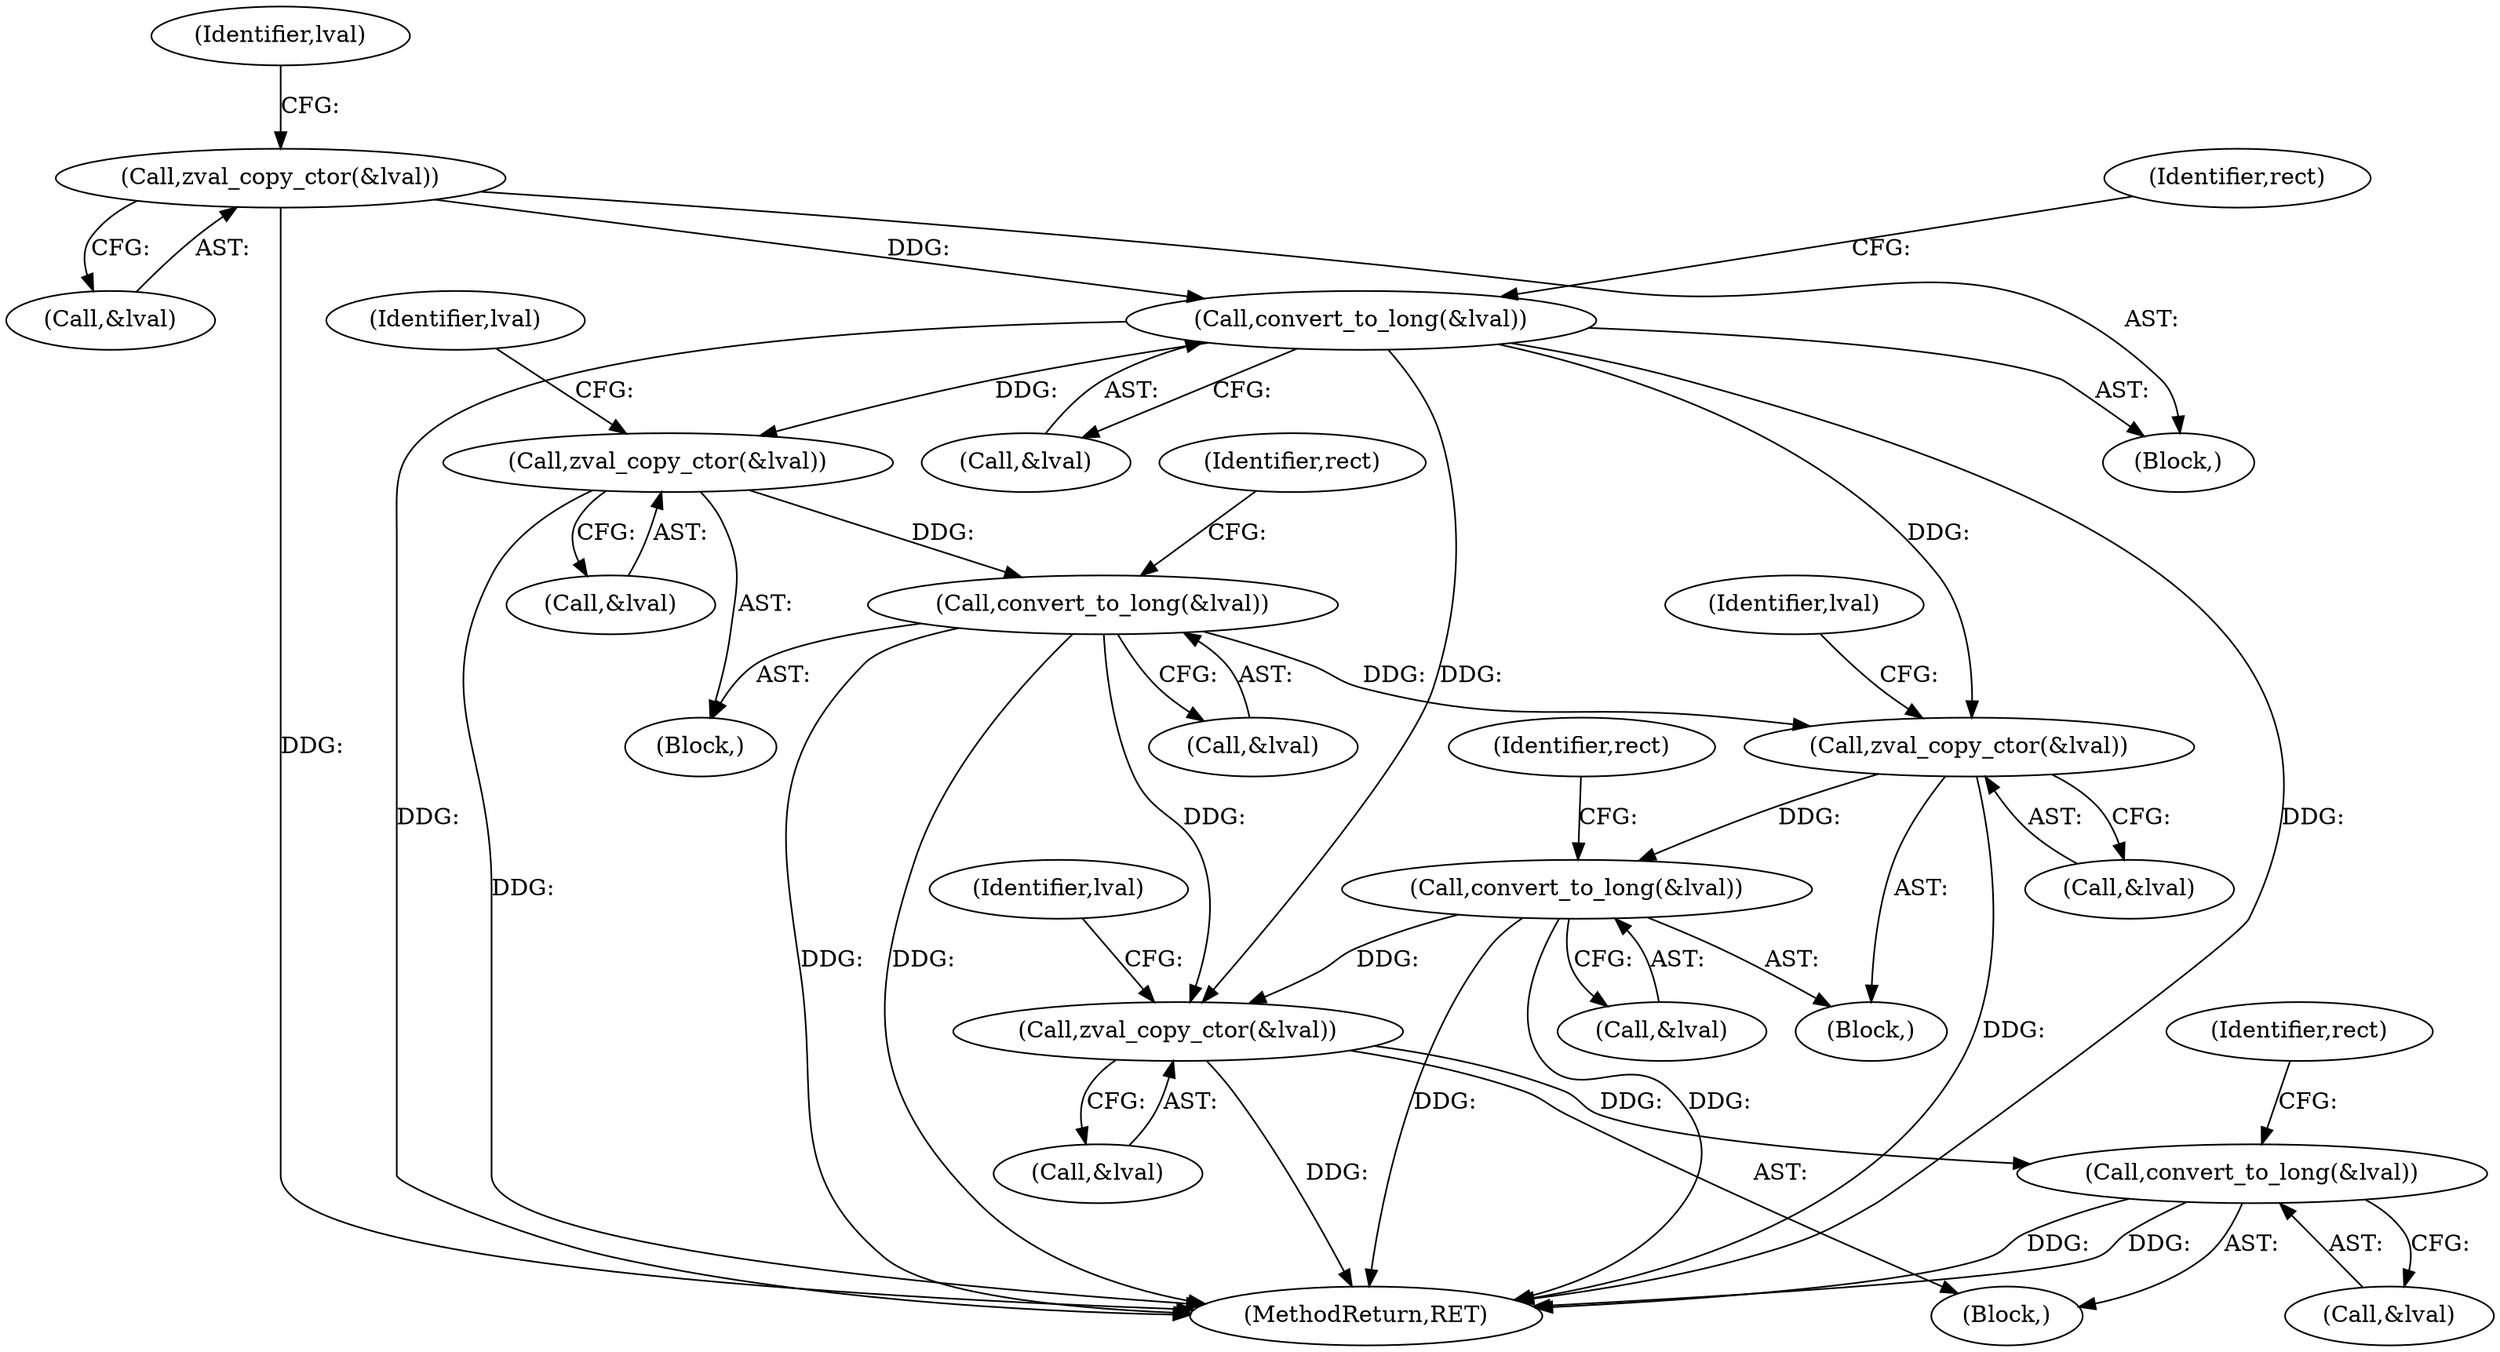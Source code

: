 digraph "0_php-src_2938329ce19cb8c4197dec146c3ec887c6f61d01_2@API" {
"1000388" [label="(Call,zval_copy_ctor(&lval))"];
"1000293" [label="(Call,convert_to_long(&lval))"];
"1000290" [label="(Call,zval_copy_ctor(&lval))"];
"1000244" [label="(Call,convert_to_long(&lval))"];
"1000241" [label="(Call,zval_copy_ctor(&lval))"];
"1000342" [label="(Call,convert_to_long(&lval))"];
"1000339" [label="(Call,zval_copy_ctor(&lval))"];
"1000391" [label="(Call,convert_to_long(&lval))"];
"1000298" [label="(Identifier,rect)"];
"1000389" [label="(Call,&lval)"];
"1000291" [label="(Call,&lval)"];
"1000392" [label="(Call,&lval)"];
"1000290" [label="(Call,zval_copy_ctor(&lval))"];
"1000249" [label="(Identifier,rect)"];
"1000340" [label="(Call,&lval)"];
"1000293" [label="(Call,convert_to_long(&lval))"];
"1000393" [label="(Identifier,lval)"];
"1000234" [label="(Block,)"];
"1000391" [label="(Call,convert_to_long(&lval))"];
"1000245" [label="(Call,&lval)"];
"1000246" [label="(Identifier,lval)"];
"1000283" [label="(Block,)"];
"1000467" [label="(MethodReturn,RET)"];
"1000244" [label="(Call,convert_to_long(&lval))"];
"1000294" [label="(Call,&lval)"];
"1000332" [label="(Block,)"];
"1000344" [label="(Identifier,lval)"];
"1000339" [label="(Call,zval_copy_ctor(&lval))"];
"1000242" [label="(Call,&lval)"];
"1000388" [label="(Call,zval_copy_ctor(&lval))"];
"1000295" [label="(Identifier,lval)"];
"1000241" [label="(Call,zval_copy_ctor(&lval))"];
"1000347" [label="(Identifier,rect)"];
"1000342" [label="(Call,convert_to_long(&lval))"];
"1000381" [label="(Block,)"];
"1000396" [label="(Identifier,rect)"];
"1000343" [label="(Call,&lval)"];
"1000388" -> "1000381"  [label="AST: "];
"1000388" -> "1000389"  [label="CFG: "];
"1000389" -> "1000388"  [label="AST: "];
"1000393" -> "1000388"  [label="CFG: "];
"1000388" -> "1000467"  [label="DDG: "];
"1000293" -> "1000388"  [label="DDG: "];
"1000342" -> "1000388"  [label="DDG: "];
"1000244" -> "1000388"  [label="DDG: "];
"1000388" -> "1000391"  [label="DDG: "];
"1000293" -> "1000283"  [label="AST: "];
"1000293" -> "1000294"  [label="CFG: "];
"1000294" -> "1000293"  [label="AST: "];
"1000298" -> "1000293"  [label="CFG: "];
"1000293" -> "1000467"  [label="DDG: "];
"1000293" -> "1000467"  [label="DDG: "];
"1000290" -> "1000293"  [label="DDG: "];
"1000293" -> "1000339"  [label="DDG: "];
"1000290" -> "1000283"  [label="AST: "];
"1000290" -> "1000291"  [label="CFG: "];
"1000291" -> "1000290"  [label="AST: "];
"1000295" -> "1000290"  [label="CFG: "];
"1000290" -> "1000467"  [label="DDG: "];
"1000244" -> "1000290"  [label="DDG: "];
"1000244" -> "1000234"  [label="AST: "];
"1000244" -> "1000245"  [label="CFG: "];
"1000245" -> "1000244"  [label="AST: "];
"1000249" -> "1000244"  [label="CFG: "];
"1000244" -> "1000467"  [label="DDG: "];
"1000244" -> "1000467"  [label="DDG: "];
"1000241" -> "1000244"  [label="DDG: "];
"1000244" -> "1000339"  [label="DDG: "];
"1000241" -> "1000234"  [label="AST: "];
"1000241" -> "1000242"  [label="CFG: "];
"1000242" -> "1000241"  [label="AST: "];
"1000246" -> "1000241"  [label="CFG: "];
"1000241" -> "1000467"  [label="DDG: "];
"1000342" -> "1000332"  [label="AST: "];
"1000342" -> "1000343"  [label="CFG: "];
"1000343" -> "1000342"  [label="AST: "];
"1000347" -> "1000342"  [label="CFG: "];
"1000342" -> "1000467"  [label="DDG: "];
"1000342" -> "1000467"  [label="DDG: "];
"1000339" -> "1000342"  [label="DDG: "];
"1000339" -> "1000332"  [label="AST: "];
"1000339" -> "1000340"  [label="CFG: "];
"1000340" -> "1000339"  [label="AST: "];
"1000344" -> "1000339"  [label="CFG: "];
"1000339" -> "1000467"  [label="DDG: "];
"1000391" -> "1000381"  [label="AST: "];
"1000391" -> "1000392"  [label="CFG: "];
"1000392" -> "1000391"  [label="AST: "];
"1000396" -> "1000391"  [label="CFG: "];
"1000391" -> "1000467"  [label="DDG: "];
"1000391" -> "1000467"  [label="DDG: "];
}
